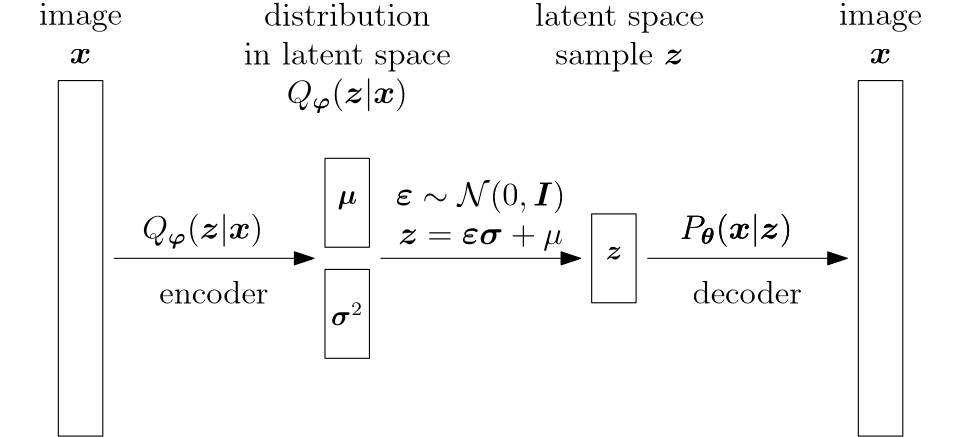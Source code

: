 <?xml version="1.0"?>
<!DOCTYPE ipe SYSTEM "ipe.dtd">
<ipe version="70206" creator="Ipe 7.2.9">
<info created="D:20200503215042" modified="D:20210516213318"/>
<preamble>\usepackage{bm}</preamble>
<ipestyle name="basic">
<symbol name="arrow/arc(spx)">
<path stroke="sym-stroke" fill="sym-stroke" pen="sym-pen">
0 0 m
-1 0.333 l
-1 -0.333 l
h
</path>
</symbol>
<symbol name="arrow/farc(spx)">
<path stroke="sym-stroke" fill="white" pen="sym-pen">
0 0 m
-1 0.333 l
-1 -0.333 l
h
</path>
</symbol>
<symbol name="arrow/ptarc(spx)">
<path stroke="sym-stroke" fill="sym-stroke" pen="sym-pen">
0 0 m
-1 0.333 l
-0.8 0 l
-1 -0.333 l
h
</path>
</symbol>
<symbol name="arrow/fptarc(spx)">
<path stroke="sym-stroke" fill="white" pen="sym-pen">
0 0 m
-1 0.333 l
-0.8 0 l
-1 -0.333 l
h
</path>
</symbol>
<symbol name="mark/circle(sx)" transformations="translations">
<path fill="sym-stroke">
0.6 0 0 0.6 0 0 e
0.4 0 0 0.4 0 0 e
</path>
</symbol>
<symbol name="mark/disk(sx)" transformations="translations">
<path fill="sym-stroke">
0.6 0 0 0.6 0 0 e
</path>
</symbol>
<symbol name="mark/fdisk(sfx)" transformations="translations">
<group>
<path fill="sym-fill">
0.5 0 0 0.5 0 0 e
</path>
<path fill="sym-stroke" fillrule="eofill">
0.6 0 0 0.6 0 0 e
0.4 0 0 0.4 0 0 e
</path>
</group>
</symbol>
<symbol name="mark/box(sx)" transformations="translations">
<path fill="sym-stroke" fillrule="eofill">
-0.6 -0.6 m
0.6 -0.6 l
0.6 0.6 l
-0.6 0.6 l
h
-0.4 -0.4 m
0.4 -0.4 l
0.4 0.4 l
-0.4 0.4 l
h
</path>
</symbol>
<symbol name="mark/square(sx)" transformations="translations">
<path fill="sym-stroke">
-0.6 -0.6 m
0.6 -0.6 l
0.6 0.6 l
-0.6 0.6 l
h
</path>
</symbol>
<symbol name="mark/fsquare(sfx)" transformations="translations">
<group>
<path fill="sym-fill">
-0.5 -0.5 m
0.5 -0.5 l
0.5 0.5 l
-0.5 0.5 l
h
</path>
<path fill="sym-stroke" fillrule="eofill">
-0.6 -0.6 m
0.6 -0.6 l
0.6 0.6 l
-0.6 0.6 l
h
-0.4 -0.4 m
0.4 -0.4 l
0.4 0.4 l
-0.4 0.4 l
h
</path>
</group>
</symbol>
<symbol name="mark/cross(sx)" transformations="translations">
<group>
<path fill="sym-stroke">
-0.43 -0.57 m
0.57 0.43 l
0.43 0.57 l
-0.57 -0.43 l
h
</path>
<path fill="sym-stroke">
-0.43 0.57 m
0.57 -0.43 l
0.43 -0.57 l
-0.57 0.43 l
h
</path>
</group>
</symbol>
<symbol name="arrow/fnormal(spx)">
<path stroke="sym-stroke" fill="white" pen="sym-pen">
0 0 m
-1 0.333 l
-1 -0.333 l
h
</path>
</symbol>
<symbol name="arrow/pointed(spx)">
<path stroke="sym-stroke" fill="sym-stroke" pen="sym-pen">
0 0 m
-1 0.333 l
-0.8 0 l
-1 -0.333 l
h
</path>
</symbol>
<symbol name="arrow/fpointed(spx)">
<path stroke="sym-stroke" fill="white" pen="sym-pen">
0 0 m
-1 0.333 l
-0.8 0 l
-1 -0.333 l
h
</path>
</symbol>
<symbol name="arrow/linear(spx)">
<path stroke="sym-stroke" pen="sym-pen">
-1 0.333 m
0 0 l
-1 -0.333 l
</path>
</symbol>
<symbol name="arrow/fdouble(spx)">
<path stroke="sym-stroke" fill="white" pen="sym-pen">
0 0 m
-1 0.333 l
-1 -0.333 l
h
-1 0 m
-2 0.333 l
-2 -0.333 l
h
</path>
</symbol>
<symbol name="arrow/double(spx)">
<path stroke="sym-stroke" fill="sym-stroke" pen="sym-pen">
0 0 m
-1 0.333 l
-1 -0.333 l
h
-1 0 m
-2 0.333 l
-2 -0.333 l
h
</path>
</symbol>
<pen name="heavier" value="0.8"/>
<pen name="fat" value="1.2"/>
<pen name="ultrafat" value="2"/>
<symbolsize name="large" value="5"/>
<symbolsize name="small" value="2"/>
<symbolsize name="tiny" value="1.1"/>
<arrowsize name="large" value="10"/>
<arrowsize name="small" value="5"/>
<arrowsize name="tiny" value="3"/>
<color name="red" value="1 0 0"/>
<color name="green" value="0 1 0"/>
<color name="blue" value="0 0 1"/>
<color name="yellow" value="1 1 0"/>
<color name="orange" value="1 0.647 0"/>
<color name="gold" value="1 0.843 0"/>
<color name="purple" value="0.627 0.125 0.941"/>
<color name="gray" value="0.745"/>
<color name="brown" value="0.647 0.165 0.165"/>
<color name="navy" value="0 0 0.502"/>
<color name="pink" value="1 0.753 0.796"/>
<color name="seagreen" value="0.18 0.545 0.341"/>
<color name="turquoise" value="0.251 0.878 0.816"/>
<color name="violet" value="0.933 0.51 0.933"/>
<color name="darkblue" value="0 0 0.545"/>
<color name="darkcyan" value="0 0.545 0.545"/>
<color name="darkgray" value="0.663"/>
<color name="darkgreen" value="0 0.392 0"/>
<color name="darkmagenta" value="0.545 0 0.545"/>
<color name="darkorange" value="1 0.549 0"/>
<color name="darkred" value="0.545 0 0"/>
<color name="lightblue" value="0.678 0.847 0.902"/>
<color name="lightcyan" value="0.878 1 1"/>
<color name="lightgray" value="0.827"/>
<color name="lightgreen" value="0.565 0.933 0.565"/>
<color name="lightyellow" value="1 1 0.878"/>
<dashstyle name="dashed" value="[4] 0"/>
<dashstyle name="dotted" value="[1 3] 0"/>
<dashstyle name="dash dotted" value="[4 2 1 2] 0"/>
<dashstyle name="dash dot dotted" value="[4 2 1 2 1 2] 0"/>
<textsize name="large" value="\large"/>
<textsize name="small" value="\small"/>
<textsize name="tiny" value="\tiny"/>
<textsize name="Large" value="\Large"/>
<textsize name="LARGE" value="\LARGE"/>
<textsize name="huge" value="\huge"/>
<textsize name="Huge" value="\Huge"/>
<textsize name="footnote" value="\footnotesize"/>
<textstyle name="center" begin="\begin{center}" end="\end{center}"/>
<textstyle name="itemize" begin="\begin{itemize}" end="\end{itemize}"/>
<textstyle name="item" begin="\begin{itemize}\item{}" end="\end{itemize}"/>
<gridsize name="4 pts" value="4"/>
<gridsize name="8 pts (~3 mm)" value="8"/>
<gridsize name="16 pts (~6 mm)" value="16"/>
<gridsize name="32 pts (~12 mm)" value="32"/>
<gridsize name="10 pts (~3.5 mm)" value="10"/>
<gridsize name="20 pts (~7 mm)" value="20"/>
<gridsize name="14 pts (~5 mm)" value="14"/>
<gridsize name="28 pts (~10 mm)" value="28"/>
<gridsize name="56 pts (~20 mm)" value="56"/>
<anglesize name="90 deg" value="90"/>
<anglesize name="60 deg" value="60"/>
<anglesize name="45 deg" value="45"/>
<anglesize name="30 deg" value="30"/>
<anglesize name="22.5 deg" value="22.5"/>
<opacity name="10%" value="0.1"/>
<opacity name="30%" value="0.3"/>
<opacity name="50%" value="0.5"/>
<opacity name="75%" value="0.75"/>
<tiling name="falling" angle="-60" step="4" width="1"/>
<tiling name="rising" angle="30" step="4" width="1"/>
</ipestyle>
<page>
<layer name="alpha"/>
<view layers="alpha" active="alpha"/>
<path layer="alpha" stroke="black">
80 720 m
80 592 l
96 592 l
96 720 l
h
</path>
<path matrix="1 0 0 1 32 0" stroke="black">
336 720 m
336 592 l
352 592 l
352 720 l
h
</path>
<text matrix="1 0 0 1 -4 0" transformations="translations" pos="64 748" stroke="black" type="minipage" width="56" height="13.422" depth="8.46" valign="top" size="large" style="center">image

$\bm x$</text>
<text matrix="1 0 0 1 284 0" transformations="translations" pos="64 748" stroke="black" type="minipage" width="56" height="13.422" depth="8.46" valign="top" size="large" style="center">image

$\bm x$</text>
<path matrix="1 0 0 1 32 0" stroke="black">
240 672 m
240 640 l
256 640 l
256 672 l
h
</path>
<text matrix="1 0 0 1 76 0" transformations="translations" pos="64 748" stroke="black" type="minipage" width="88" height="22.241" depth="17.3" valign="top" size="large" style="center">distribution

in latent space

$Q_{\bm\varphi}(\bm z | \bm x)$</text>
<path matrix="1 0 0 1 -64 20" stroke="black">
240 672 m
240 640 l
256 640 l
256 672 l
h
</path>
<path matrix="1 0 0 1 -64 -20" stroke="black">
240 672 m
240 640 l
256 640 l
256 672 l
h
</path>
<text matrix="1 0 0 1 8 20" transformations="translations" pos="168 660" stroke="black" type="minipage" width="16" height="5.675" depth="0.69" valign="top" style="center">$\bm \mu$</text>
<text matrix="1 0 0 1 8 -20" transformations="translations" pos="168 660" stroke="black" type="minipage" width="16" height="6.55" depth="1.56" valign="top" style="center">$\bm \sigma^2$</text>
<path stroke="black" arrow="normal/normal">
100 656 m
172 656 l
</path>
<text matrix="1 0 0 1 36 -76" transformations="translations" pos="64 748" stroke="black" type="minipage" width="64" height="8.649" depth="3.66" valign="top" size="large" style="center">$Q_{\bm\varphi}(\bm z | \bm x)$</text>
<path stroke="black" arrow="normal/normal">
196 656 m
268 656 l
</path>
<text matrix="1 0 0 1 104 0" transformations="translations" pos="168 660" stroke="black" type="minipage" width="16" height="4.705" depth="0" valign="top" style="center">$\bm z$</text>
<text matrix="1 0 0 1 184 0" transformations="translations" pos="64 748" stroke="black" type="minipage" width="68" height="14.774" depth="9.8" valign="top" size="large" style="center">latent space

sample $\bm z$</text>
<path matrix="1 0 0 1 192 0" stroke="black" arrow="normal/normal">
100 656 m
172 656 l
</path>
<text matrix="1 0 0 1 228 -76" transformations="translations" pos="64 748" stroke="black" type="minipage" width="64" height="8.465" depth="3.49" valign="top" size="large" style="center">$P_{\bm\theta}(\bm x | \bm z)$</text>
<text matrix="1 0 0 1 228 -76" transformations="translations" pos="64 748" stroke="black" type="minipage" width="64" height="8.465" depth="3.49" valign="top" size="large" style="center">$P_{\bm\theta}(\bm x | \bm z)$</text>
<text matrix="1 0 0 1 136 -64" transformations="translations" pos="64 748" stroke="black" type="minipage" width="64" height="16.028" depth="11.07" valign="top" size="large" style="center">$\bm\varepsilon \sim \mathcal{N}(0, \bm I)$\\
\strut $\bm z = \bm \varepsilon \bm \sigma + \mu$</text>
<text matrix="1 0 0 1 236 -100" transformations="translations" pos="64 748" stroke="black" type="minipage" width="56" height="6.642" depth="1.66" valign="top" size="large" style="center">decoder</text>
<text matrix="1 0 0 1 44 -100" transformations="translations" pos="64 748" stroke="black" type="minipage" width="56" height="6.642" depth="1.66" valign="top" size="large" style="center">encoder</text>
</page>
</ipe>
